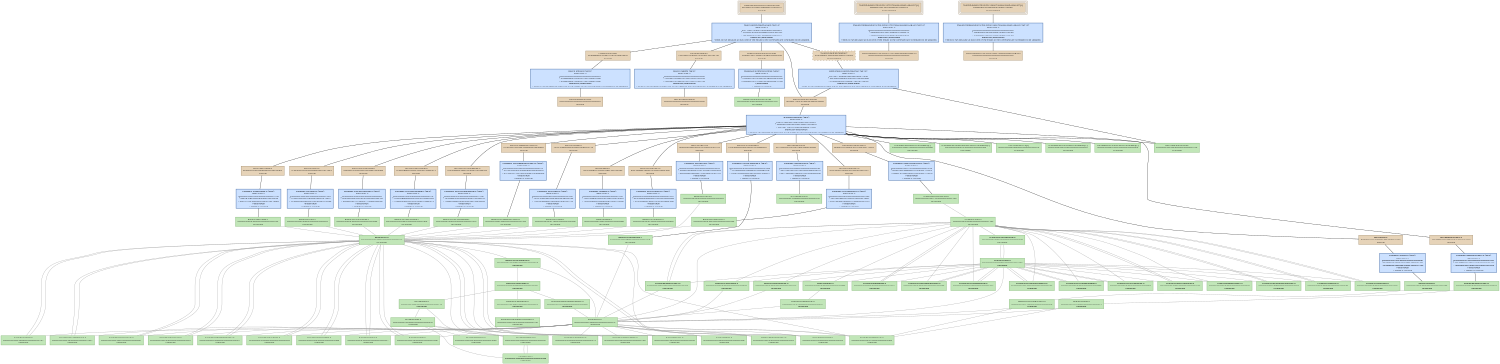 digraph GetPID {
   size = "10.000000,8.500000";
   concentrate = false;

   node [ shape = box, style = filled, color = "0.3 0.5 0.6", fillcolor = "0.3 0.2 0.9", fontname = "Monaco", fontsize = "9" ];
   n00001 [ label = "Development/GetPID.mexmac.app\nf624ae2831b7b073bfbad92cc88c8917\nMissing", color = "0.1 0.5 0.5", fillcolor = "0.1 0.2 0.9", peripheries = 3 ];
   n00002 [ label = "Contents/Info.plist\na04e8fdd5b726c8e511d61608be1b4d1\nMissing", color = "0.1 0.5 0.5", fillcolor = "0.1 0.2 0.9" ];
   n00003 [ label = "GetPID.build/Info.plist\n00000000000000000000000000000000\nMissing", color = "0.1 0.5 0.5", fillcolor = "0.1 0.2 0.9" ];
   n00004 [ label = "Contents/PkgInfo\nc3654801074e30513471e5c79158719c\nMissing", color = "0.1 0.5 0.5", fillcolor = "0.1 0.2 0.9" ];
   n00005 [ label = "GetPID.build/PkgInfo\n00000000000000000000000000000000\nMissing", color = "0.1 0.5 0.5", fillcolor = "0.1 0.2 0.9" ];
   n00006 [ label = "English.lproj/InfoPlist.strings\n62bbb3c341c75b9019cafb5093b757bd\nMissing", color = "0.1 0.5 0.5", fillcolor = "0.1 0.2 0.9" ];
   n00007 [ label = "English.lproj/InfoPlist.strings\n00000000434c45840000000000000228\nUpToDate" ];
   n00008 [ label = "ppc/PsychError.o\n8b9b39859e684b37cc328ad9163e11cd\nMissing", color = "0.1 0.5 0.5", fillcolor = "0.1 0.2 0.9" ];
   n00009 [ label = "Base/PsychError.c\n00000000434c4585000000000000563d\nUpToDate" ];
   n00010 [ label = "ppc/PsychRegisterProject.o\na1c454337700798205f68e766483ed9e\nMissing", color = "0.1 0.5 0.5", fillcolor = "0.1 0.2 0.9" ];
   n00011 [ label = "Base/PsychRegisterProject.c\n00000000434c458500000000000012e6\nUpToDate" ];
   n00012 [ label = "ppc/PsychHelp.o\n1f2233c8e8dbd7ca58e00784fc607124\nMissing", color = "0.1 0.5 0.5", fillcolor = "0.1 0.2 0.9" ];
   n00013 [ label = "Base/PsychHelp.c\n00000000434c811d00000000000005b8\nUpToDate" ];
   n00014 [ label = "ppc/MiniBox.o\n1558c3ddfd22206d8c2df9166b17a4d9\nMissing", color = "0.1 0.5 0.5", fillcolor = "0.1 0.2 0.9" ];
   n00015 [ label = "Base/MiniBox.c\n00000000434c45850000000000000f4f\nUpToDate" ];
   n00016 [ label = "ppc/PsychMemory.o\n2e274acabc28d452f7235eb20401cfc2\nMissing", color = "0.1 0.5 0.5", fillcolor = "0.1 0.2 0.9" ];
   n00017 [ label = "Base/PsychMemory.c\n00000000434ca96200000000000003a4\nUpToDate" ];
   n00018 [ label = "ppc/ProjectTable.o\n8ee7fc7cbc9d2049f0448421fe57adb3\nMissing", color = "0.1 0.5 0.5", fillcolor = "0.1 0.2 0.9" ];
   n00019 [ label = "Base/ProjectTable.c\n00000000434c4585000000000000023a\nUpToDate" ];
   n00020 [ label = "ppc/PsychInit.o\ncc4a3b33a02855d970fd1ea5e1e12a8a\nMissing", color = "0.1 0.5 0.5", fillcolor = "0.1 0.2 0.9" ];
   n00021 [ label = "Base/PsychInit.c\n00000000434c45850000000000000759\nUpToDate" ];
   n00022 [ label = "ppc/PsychTimeGlue.o\nc2087fd433e94bc9afc5620d74fbd471\nMissing", color = "0.1 0.5 0.5", fillcolor = "0.1 0.2 0.9" ];
   n00023 [ label = "Base/PsychTimeGlue.c\n000000004355ef98000000000000157f\nUpToDate" ];
   n00024 [ label = "ppc/PsychStructGlue.o\n85894628c72f7b69c47779da35a45f9e\nMissing", color = "0.1 0.5 0.5", fillcolor = "0.1 0.2 0.9" ];
   n00025 [ label = "Base/PsychStructGlue.c\n00000000434c45850000000000002bb8\nUpToDate" ];
   n00026 [ label = "ppc/PsychVersioning.o\n169666ff9b0c897062785a027ddac413\nMissing", color = "0.1 0.5 0.5", fillcolor = "0.1 0.2 0.9" ];
   n00027 [ label = "Base/PsychVersioning.c\n000000004355688200000000000014ee\nUpToDate" ];
   n00028 [ label = "ppc/MODULEVersion.o\nf8aeb1872aa04ac4cc023dc90511d2cd\nMissing", color = "0.1 0.5 0.5", fillcolor = "0.1 0.2 0.9" ];
   n00029 [ label = "Screen/MODULEVersion.c\n000000004354a112000000000000124e\nUpToDate" ];
   n00030 [ label = "ppc/PsychScriptingGlue.o\n1baa5efa68c0ef9235450e3195a943a3\nMissing", color = "0.1 0.5 0.5", fillcolor = "0.1 0.2 0.9" ];
   n00031 [ label = "Base/PsychScriptingGlue.c\n00000000434c458500000000000105c5\nUpToDate" ];
   n00032 [ label = "ppc/mexversion.o\nae110860e62ca82e31f8979ddc6ed3d0\nMissing", color = "0.1 0.5 0.5", fillcolor = "0.1 0.2 0.9" ];
   n00033 [ label = "src/mexversion.c\n000000004332d94600000000000002d2\nUpToDate" ];
   n00034 [ label = "ppc/RegisterProject.o\n3b67bf95b501e9fcca456acbc23cc569\nMissing", color = "0.1 0.5 0.5", fillcolor = "0.1 0.2 0.9" ];
   n00035 [ label = "GetPID/RegisterProject.c\n00000000434c45850000000000000407\nUpToDate" ];
   n00036 [ label = "ppc/GetPID.o\nfb3ed80692aae9be9caf95394b071590\nMissing", color = "0.1 0.5 0.5", fillcolor = "0.1 0.2 0.9" ];
   n00037 [ label = "GetPID/GetPID.c\n00000000434c458500000000000002de\nUpToDate" ];
   n00038 [ label = "ppc/PsychAuthors.o\nf07539b6feccd56f9153976cb86bc4da\nMissing", color = "0.1 0.5 0.5", fillcolor = "0.1 0.2 0.9" ];
   n00039 [ label = "Base/PsychAuthors.c\n00000000434c81430000000000000d3b\nUpToDate" ];
   n00040 [ label = "MacOS/GetPID.mexmac\n0f374b11c87ce10f863849809c7ff3f2\nMissing", color = "0.1 0.5 0.5", fillcolor = "0.1 0.2 0.9" ];
   n00041 [ label = "Frameworks/OpenGL.framework[C]\n00000000434ac55900000000000000ee\nUpToDate" ];
   n00042 [ label = "Frameworks/ApplicationServices.framework[C]\n00000000434ac53300000000000000ee\nUpToDate" ];
   n00043 [ label = "2.95.2/libstdc++.a[C]\n00000000434abb590000000000075c68\nUpToDate" ];
   n00044 [ label = "Frameworks/CoreAudio.framework[C]\n00000000434ac55b00000000000000cc\nUpToDate" ];
   n00045 [ label = "Frameworks/CoreServices.framework[C]\n00000000434ac53600000000000000ee\nUpToDate" ];
   n00046 [ label = "mac/mexFunction.map\n000000004332d946000000000000012e\nUpToDate" ];
   n00047 [ label = "<GetPID.build/Script-2FD6157F07306666008DA6B4.sh>[A]\n9fafa4e6cb6c3492abde7a6c26f5fa23\nDepsUpdated", color = "0.1 0.5 0.5", fillcolor = "0.1 0.2 0.9", peripheries = 3 ];
   n00048 [ label = "GetPID.build/Script-2FD6157F07306666008DA6B4.sh\n00000000000000000000000000000000\nMissing", color = "0.1 0.5 0.5", fillcolor = "0.1 0.2 0.9" ];
   n00049 [ label = "<GetPID.build/Script-2FD6158007306666008DA6B4.sh>[A]\nb46f83dbf13e394999d518d8015404ec\nDepsUpdated", color = "0.1 0.5 0.5", fillcolor = "0.1 0.2 0.9", peripheries = 3 ];
   n00050 [ label = "GetPID.build/Script-2FD6158007306666008DA6B4.sh\n00000000000000000000000000000000\nMissing", color = "0.1 0.5 0.5", fillcolor = "0.1 0.2 0.9" ];
   n00051 [ label = "<MacOS/GetPID.mexmac>\n81f043ebf2c35f390af778e7d118bf26\nDepsUpdated", color = "0.1 0.5 0.5", fillcolor = "0.1 0.2 0.9", style = "filled,dashed" ];
   n00052 [ label = "Base/Psych.h\n00000000435548b60000000000000410\nUpToDate" ];
   n00053 [ label = "Base/Psych.h\n00000000435548b60000000000000410\nUpToDate" ];
   n00054 [ label = "Screen/Screen.h\n000000004355f28e00000000000012e0\nUpToDate" ];
   n00055 [ label = "Base/PsychConstants.h\n00000000435548d4000000000000080d\nUpToDate" ];
   n00056 [ label = "Base/MiniBox.h\n00000000435548d400000000000004d6\nUpToDate" ];
   n00057 [ label = "Base/ProjectTable.h\n00000000435548d400000000000002f6\nUpToDate" ];
   n00058 [ label = "Base/PsychError.h\n00000000435548d40000000000001fe7\nUpToDate" ];
   n00059 [ label = "Base/PsychScriptingGlue.h\n00000000435548f30000000000001a37\nUpToDate" ];
   n00060 [ label = "Base/PsychStructGlue.h\n000000004355496c0000000000000bcc\nUpToDate" ];
   n00061 [ label = "Base/PsychCellGlue.h\n00000000434c458500000000000005c5\nUpToDate" ];
   n00062 [ label = "Base/PsychRegisterProject.h\n00000000435548d400000000000003f1\nUpToDate" ];
   n00063 [ label = "Base/PsychAuthors.h\n00000000435548d400000000000005e9\nUpToDate" ];
   n00064 [ label = "Base/PsychVersioning.h\n00000000435548f300000000000004dd\nUpToDate" ];
   n00065 [ label = "Base/PsychHelp.h\n00000000434c45850000000000000357\nUpToDate" ];
   n00066 [ label = "Base/PsychInit.h\n00000000435548f300000000000002db\nUpToDate" ];
   n00067 [ label = "Base/PsychMemory.h\n00000000435548d40000000000000473\nUpToDate" ];
   n00068 [ label = "Base/PsychTimeGlue.h\n000000004355ef010000000000000483\nUpToDate" ];
   n00069 [ label = "Base/PsychInstrument.h\n00000000435548d400000000000001a8\nUpToDate" ];
   n00070 [ label = "GetPID/RegisterProject.h\n00000000434c458500000000000002cd\nUpToDate" ];
   n00071 [ label = "Base/TimeLists.h\n00000000435548f300000000000002a9\nUpToDate" ];
   n00072 [ label = "Base/PsychIncludes.h\n00000000435548d4000000000000074c\nUpToDate" ];
   n00073 [ label = "Base/PsychPlatform.h\n00000000435548d40000000000000589\nUpToDate" ];
   n00074 [ label = "include/mex.h\n000000004332d9460000000000003742\nUpToDate" ];
   n00075 [ label = "OS9ToolboxFragments/Events.h\n00000000434c45850000000000000236\nUpToDate" ];
   n00076 [ label = "Base/PsychPlatformConstants.h\n000000004355492f000000000000070e\nUpToDate" ];
   n00077 [ label = "include/matrix.h\n000000004332d9460000000000009ff2\nUpToDate" ];
   n00078 [ label = "include/mwdebug.h\n000000004332d9460000000000002b3c\nUpToDate" ];
   n00079 [ label = "include/tmwtypes.h\n000000004332d946000000000000458d\nUpToDate" ];
   n00080 [ label = "include/mat.h\n000000004332d94600000000000023ab\nUpToDate" ];
   n00081 [ label = "Screen/PsychRects.h\n00000000434c458500000000000005d5\nUpToDate" ];
   n00082 [ label = "Screen/ScreenTypes.h\n00000000434c458500000000000013b6\nUpToDate" ];
   n00083 [ label = "Screen/PsychVideoGlue.h\n00000000434c458500000000000005d4\nUpToDate" ];
   n00084 [ label = "Screen/PsychScreenGlue.h\n00000000434c45850000000000000d6d\nUpToDate" ];
   n00085 [ label = "Screen/PsychWindowTextGlue.h\n00000000434c458500000000000008ee\nUpToDate" ];
   n00086 [ label = "Screen/WindowBank.h\n000000004355e68c0000000000001b31\nUpToDate" ];
   n00087 [ label = "Screen/PsychWindowGlue.h\n000000004355e21f0000000000000a66\nUpToDate" ];
   n00088 [ label = "Screen/PsychTextureSupport.h\n000000004355a03b0000000000000370\nUpToDate" ];
   n00089 [ label = "Screen/PsychAlphaBlending.h\n00000000434c458500000000000004fb\nUpToDate" ];
   n00090 [ label = "Screen/ScreenArguments.h\n00000000434c45850000000000000ca3\nUpToDate" ];
   n00091 [ label = "Screen/RegisterProject.h\n00000000434c45850000000000000284\nUpToDate" ];
   n00092 [ label = "Screen/WindowHelpers.h\n00000000434c45850000000000000773\nUpToDate" ];
   n00093 [ label = "Fonts/PsychFontGlue.h\n00000000434c45850000000000000e47\nUpToDate" ];
   n00094 [ label = "Fonts/ScreenFontGlue.h\n00000000434c45850000000000000260\nUpToDate" ];
   n00095 [ label = "Fonts/FontInfo.h\n00000000434c45850000000000000ef4\nUpToDate" ];
   n00096 [ label = "Screen/ScreenPreferenceState.h\n000000004355d9f300000000000006ba\nUpToDate" ];
   n00097 [ label = "Screen/Screen.h\n000000004355f28e00000000000012e0\nUpToDate" ];
   n00098 [ label = "Fonts/PsychFontGlue.h\n00000000434c45850000000000000e47\nUpToDate" ];
   n00099 [ label = "GetPID/GetPID.h\n00000000434c45850000000000000349\nUpToDate" ];
   n00100 [ label = "GetBusTicks/GetBusTicks.h\n00000000434c4585000000000000030a\nUpToDate" ];

   node [ shape = box, style = "filled,bold", color = "0.7 0.5 0.7", fillcolor = "0.7 0.2 1.0", fontname = "Monaco", fontsize = "9" ];
   c00001 [ label = "PBXCp Info.plist <wt:0>\nwaitCount: 0\n00000000000000000000000000000000\n^ a04e8fdd5b726c8e511d61608be1b4d1\n= a04e8fdd5b726c8e511d61608be1b4d1\nIndirectlyNeedsToRun\nNeeds to run because at least one of the inputs to the command are scheduled to be updated.", color = "0.6 0.5 0.7", fillcolor = "0.6 0.2 1.0" ];
   c00002 [ label = "PBXCp PkgInfo <wt:0>\nwaitCount: 0\n00000000000000000000000000000000\n^ c3654801074e30513471e5c79158719c\n= c3654801074e30513471e5c79158719c\nIndirectlyNeedsToRun\nNeeds to run because at least one of the inputs to the command are scheduled to be updated.", color = "0.6 0.5 0.7", fillcolor = "0.6 0.2 1.0" ];
   c00003 [ label = "CpResource InfoPlist.strings <wt:4>\nwaitCount: 0\n00000000000000000000000000000000\n^ 62bbb3c341c75b9019cafb5093b757bd\n= 62bbb3c341c75b9019cafb5093b757bd\nNeedsToRun\n1 output is missing", color = "0.6 0.5 0.7", fillcolor = "0.6 0.2 1.0" ];
   c00004 [ label = "CompileC PsychError.o <wt:6>\nwaitCount: 0\n000000004355492f0000000000004529\n^ 8b9b3985dd3d0218cc328ad9163e54e4\n= 8b9b39859e684b37cc328ad9163e11cd\nNeedsToRun\n1 output is missing", color = "0.6 0.5 0.7", fillcolor = "0.6 0.2 1.0" ];
   c00005 [ label = "CompileC PsychRegisterProject.o <wt:6>\nwaitCount: 0\n000000004355492f00000000000001f2\n^ a1c45433345530ad05f68e766483ec6c\n= a1c454337700798205f68e766483ed9e\nNeedsToRun\n1 output is missing", color = "0.6 0.5 0.7", fillcolor = "0.6 0.2 1.0" ];
   c00006 [ label = "CompileC PsychHelp.o <wt:6>\nwaitCount: 0\n0000000043558db700000000000016ac\n^ 1f2233c8ab8e5a7d58e00784fc606788\n= 1f2233c8e8dbd7ca58e00784fc607124\nNeedsToRun\n1 output is missing", color = "0.6 0.5 0.7", fillcolor = "0.6 0.2 1.0" ];
   c00007 [ label = "CompileC MiniBox.o <wt:6>\nwaitCount: 0\n000000004355492f0000000000001c5b\n^ 1558c3ddbe7769428c2df9166b17b882\n= 1558c3ddfd22206d8c2df9166b17a4d9\nNeedsToRun\n1 output is missing", color = "0.6 0.5 0.7", fillcolor = "0.6 0.2 1.0" ];
   c00008 [ label = "CompileC PsychMemory.o <wt:6>\nwaitCount: 0\n000000004355a5c800000000000010b0\n^ 2e274acaff7d719af7235eb20401df72\n= 2e274acabc28d452f7235eb20401cfc2\nNeedsToRun\n1 output is missing", color = "0.6 0.5 0.7", fillcolor = "0.6 0.2 1.0" ];
   c00009 [ label = "CompileC ProjectTable.o <wt:6>\nwaitCount: 0\n000000004355492f000000000000112e\n^ 8ee7fc7cffc86966f0448421fe57bc9d\n= 8ee7fc7cbc9d2049f0448421fe57adb3\nNeedsToRun\n1 output is missing", color = "0.6 0.5 0.7", fillcolor = "0.6 0.2 1.0" ];
   c00010 [ label = "CompileC PsychInit.o <wt:6>\nwaitCount: 0\n000000004355492f000000000000144d\n^ cc4a3b33e37d1cf670fd1ea5e1e13ec7\n= cc4a3b33a02855d970fd1ea5e1e12a8a\nNeedsToRun\n1 output is missing", color = "0.6 0.5 0.7", fillcolor = "0.6 0.2 1.0" ];
   c00011 [ label = "CompileC PsychTimeGlue.o <wt:6>\nwaitCount: 0\n00000000434c44c600000000000016ee\n^ c2087fd470a50f0fafc5620d74fbc29f\n= c2087fd433e94bc9afc5620d74fbd471\nNeedsToRun\n1 output is missing", color = "0.6 0.5 0.7", fillcolor = "0.6 0.2 1.0" ];
   c00012 [ label = "CompileC PsychStructGlue.o <wt:6>\nwaitCount: 0\n000000004355492f00000000000038ac\n^ 85894628847a3246c47779da35a46732\n= 85894628c72f7b69c47779da35a45f9e\nNeedsToRun\n1 output is missing", color = "0.6 0.5 0.7", fillcolor = "0.6 0.2 1.0" ];
   c00013 [ label = "CompileC PsychVersioning.o <wt:6>\nwaitCount: 0\n00000000434c642800000000000007fa\n^ 169666ffd840ed5862785a027ddac3e9\n= 169666ff9b0c897062785a027ddac413\nNeedsToRun\n1 output is missing", color = "0.6 0.5 0.7", fillcolor = "0.6 0.2 1.0" ];
   c00014 [ label = "CompileC MODULEVersion.o <wt:6>\nwaitCount: 0\n000000004354a112000000000000124e\n^ f8aeb18769f4ebd6cc023dc90511c083\n= f8aeb1872aa04ac4cc023dc90511d2cd\nNeedsToRun\n1 output is missing", color = "0.6 0.5 0.7", fillcolor = "0.6 0.2 1.0" ];
   c00015 [ label = "CompileC PsychScriptingGlue.o <wt:6>\nwaitCount: 0\n000000004355492f00000000000116d1\n^ 1baa5efa2b95a6bd35450e3195a85572\n= 1baa5efa68c0ef9235450e3195a943a3\nNeedsToRun\n1 output is missing", color = "0.6 0.5 0.7", fillcolor = "0.6 0.2 1.0" ];
   c00016 [ label = "CompileC mexversion.o <wt:6>\nwaitCount: 0\n000000004332d94600000000000002d2\n^ ae110860a51e716831f8979ddc6ed102\n= ae110860e62ca82e31f8979ddc6ed3d0\nNeedsToRun\n1 output is missing", color = "0.6 0.5 0.7", fillcolor = "0.6 0.2 1.0" ];
   c00017 [ label = "CompileC RegisterProject.o <wt:6>\nwaitCount: 0\n0000000000190ce9000000000000044c\n^ 3b67bf95b518e515ca456acbc23cc125\n= 3b67bf95b501e9fcca456acbc23cc569\nNeedsToRun\n1 output is missing", color = "0.6 0.5 0.7", fillcolor = "0.6 0.2 1.0" ];
   c00018 [ label = "CompileC GetPID.o <wt:6>\nwaitCount: 0\n0000000000190ce900000000000002d6\n^ fb3ed80692b3e5579caf95394b071746\n= fb3ed80692aae9be9caf95394b071590\nNeedsToRun\n1 output is missing", color = "0.6 0.5 0.7", fillcolor = "0.6 0.2 1.0" ];
   c00019 [ label = "CompileC PsychAuthors.o <wt:6>\nwaitCount: 0\n0000000043558de90000000000001e2f\n^ f07539b6bd9958869153976cb86bdaf5\n= f07539b6feccd56f9153976cb86bc4da\nNeedsToRun\n1 output is missing", color = "0.6 0.5 0.7", fillcolor = "0.6 0.2 1.0" ];
   c00020 [ label = "Ld GetPID.mexmac <wt:6>\nwaitCount: 0\n6081f61d4e95674d6c5fb325bf792550\n^ 6fb6bd0c86e98642ea67faa52306d6a2\n= 0f374b11c87ce10f863849809c7ff3f2\nIndirectlyNeedsToRun\nNeeds to run because at least one of the inputs to the command are scheduled to be updated.", color = "0.6 0.5 0.7", fillcolor = "0.6 0.2 1.0" ];
   c00021 [ label = "PhaseScriptExecution Script-2FD6157F07306666008DA6B4.sh <wt:10>\nwaitCount: 0\n00000000000000000000000000000000\n^ 9fafa4e6cb6c3492abde7a6c26f5fa23\n= 9fafa4e6cb6c3492abde7a6c26f5fa23\nIndirectlyNeedsToRun\nNeeds to run because at least one of the inputs to the command are scheduled to be updated.", color = "0.6 0.5 0.7", fillcolor = "0.6 0.2 1.0" ];
   c00022 [ label = "PhaseScriptExecution Script-2FD6158007306666008DA6B4.sh <wt:12>\nwaitCount: 0\n00000000000000000000000000000000\n^ b46f83dbf13e394999d518d8015404ec\n= b46f83dbf13e394999d518d8015404ec\nIndirectlyNeedsToRun\nNeeds to run because at least one of the inputs to the command are scheduled to be updated.", color = "0.6 0.5 0.7", fillcolor = "0.6 0.2 1.0" ];
   c00023 [ label = "EditSymbols GetPID.mexmac <wt:13>\nwaitCount: 0\n0f374b118b4e3849863849809c7ff2dc\n^ 8ec708fa798d67708ccf31674d674dfa\n= 81f043ebf2c35f390af778e7d118bf26\nIndirectlyNeedsToRun\nNeeds to run because at least one of the inputs to the command are scheduled to be updated.", color = "0.6 0.5 0.7", fillcolor = "0.6 0.2 1.0" ];
   c00024 [ label = "Touch GetPID.mexmac.app <wt:14>\nwaitCount: 0\n8f577ce52744b979f0694e90c469de24\n^ 7973d2cd16f3090a4fd397bc0ce55733\n= f624ae2831b7b073bfbad92cc88c8917\nIndirectlyNeedsToRun\nNeeds to run because at least one of the inputs to the command are scheduled to be updated.", color = "0.6 0.5 0.7", fillcolor = "0.6 0.2 1.0" ];

   edge [ style = solid, color = black, arrowhead = none, arrowtail = normal ];
   n00001 -> { c00024 };
   n00002 -> { c00001 };
   n00004 -> { c00002 };
   n00006 -> { c00003 };
   n00008 -> { c00004 };
   n00010 -> { c00005 };
   n00012 -> { c00006 };
   n00014 -> { c00007 };
   n00016 -> { c00008 };
   n00018 -> { c00009 };
   n00020 -> { c00010 };
   n00022 -> { c00011 };
   n00024 -> { c00012 };
   n00026 -> { c00013 };
   n00028 -> { c00014 };
   n00030 -> { c00015 };
   n00032 -> { c00016 };
   n00034 -> { c00017 };
   n00036 -> { c00018 };
   n00038 -> { c00019 };
   n00040 -> { c00020 };
   n00047 -> { c00021 };
   n00049 -> { c00022 };
   n00051 -> { c00023 };
   c00001 -> { n00003 };
   c00002 -> { n00005 n00005 };
   c00003 -> { n00007 n00007 };
   c00004 -> { n00009 };
   c00005 -> { n00011 };
   c00006 -> { n00013 };
   c00007 -> { n00015 };
   c00008 -> { n00017 };
   c00009 -> { n00019 };
   c00010 -> { n00021 };
   c00011 -> { n00023 };
   c00012 -> { n00025 };
   c00013 -> { n00027 };
   c00014 -> { n00029 };
   c00015 -> { n00031 };
   c00016 -> { n00033 };
   c00017 -> { n00035 };
   c00018 -> { n00037 };
   c00019 -> { n00039 };
   c00020 -> { n00008 n00010 n00012 n00014 n00016 n00018 n00020 n00022 n00024 n00026 n00028 n00030 n00032 n00034 n00036 n00038 n00041 n00042 n00043 n00044 n00045 n00046 };
   c00021 -> { n00048 };
   c00022 -> { n00050 };
   c00023 -> { n00040 n00046 };
   c00024 -> { n00002 n00004 n00006 n00040 n00051 };

   edge [ style = solid, color = gray60, arrowhead = none, arrowtail = normal ];
   n00009 -> { n00052 };
   n00011 -> { n00052 };
   n00013 -> { n00052 };
   n00015 -> { n00052 };
   n00017 -> { n00052 };
   n00019 -> { n00052 };
   n00021 -> { n00052 };
   n00023 -> { n00053 };
   n00025 -> { n00052 };
   n00027 -> { n00052 };
   n00029 -> { n00054 };
   n00031 -> { n00052 };
   n00035 -> { n00099 };
   n00037 -> { n00100 };
   n00039 -> { n00052 };
   n00052 -> { n00055 n00056 n00057 n00058 n00059 n00060 n00061 n00062 n00063 n00064 n00065 n00066 n00067 n00068 n00069 n00070 n00071 };
   n00053 -> { n00055 n00056 n00057 n00058 n00059 n00060 n00061 n00062 n00063 n00064 n00065 n00066 n00067 n00068 n00069 n00070 n00071 };
   n00054 -> { n00053 n00081 n00082 n00083 n00084 n00085 n00086 n00087 n00088 n00089 n00090 n00091 n00092 n00093 n00094 n00095 n00096 };
   n00055 -> { n00072 };
   n00056 -> { n00052 };
   n00057 -> { n00052 };
   n00058 -> { n00052 };
   n00059 -> { n00052 };
   n00060 -> { n00052 };
   n00061 -> { n00052 };
   n00062 -> { n00052 };
   n00063 -> { n00052 };
   n00064 -> { n00052 };
   n00065 -> { n00052 };
   n00066 -> { n00052 };
   n00068 -> { n00053 };
   n00069 -> { n00052 };
   n00070 -> { n00053 };
   n00072 -> { n00073 n00074 n00074 n00075 n00074 };
   n00073 -> { n00076 };
   n00074 -> { n00077 n00077 n00078 };
   n00075 -> { n00053 };
   n00077 -> { n00079 n00078 };
   n00078 -> { n00077 n00080 };
   n00080 -> { n00077 n00078 };
   n00081 -> { n00054 };
   n00082 -> { n00054 };
   n00083 -> { n00097 };
   n00084 -> { n00097 };
   n00085 -> { n00097 };
   n00086 -> { n00054 };
   n00087 -> { n00097 };
   n00088 -> { n00097 };
   n00089 -> { n00097 };
   n00090 -> { n00054 };
   n00091 -> { n00053 n00054 };
   n00093 -> { n00053 };
   n00094 -> { n00053 };
   n00095 -> { n00098 };
   n00096 -> { n00054 };
   n00097 -> { n00053 n00081 n00082 n00083 n00084 n00085 n00086 n00087 n00088 n00089 n00090 n00091 n00092 n00093 n00094 n00095 n00096 };
   n00098 -> { n00053 };
   n00099 -> { n00053 n00068 };
   n00100 -> { n00053 n00068 };
}
